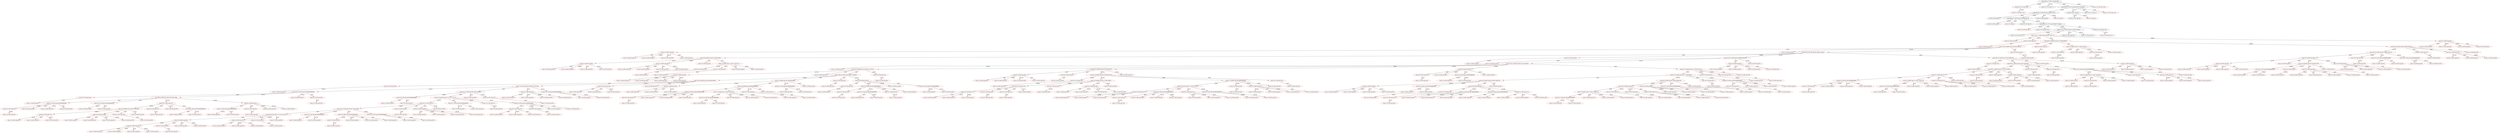 digraph {
	2194901511112 [label="count:5000 Q:1732991 exp:346.5982" color=black]
	2194899092680 [label="count:20 Q:-1017 exp:-50.85" color=black]
	2194901511112 -> 2194899092680 [label=NORTH]
	2194901516616 [label="count:10 Q:-513 exp:-51.3" color=black]
	2194901511112 -> 2194901516616 [label=SOUTH]
	2194899510216 [label="count:4960 Q:1735521 exp:349.90342741935484" color=black]
	2194901511112 -> 2194899510216 [label=EAST]
	2194901511752 [label="count:10 Q:-1000 exp:-100.0" color=red]
	2194901511112 -> 2194901511752 [label=WEST]
	2194901518024 [label="count:10 Q:-1000 exp:-100.0" color=red]
	2194899092680 -> 2194901518024 [label=NORTH]
	2194901547656 [label="count:4900 Q:1736188 exp:354.3240816326531" color=black]
	2194899510216 -> 2194901547656 [label=NORTH]
	2194901553224 [label="count:30 Q:867 exp:28.9" color=black]
	2194899510216 -> 2194901553224 [label=SOUTH]
	2194901548360 [label="count:10 Q:-417 exp:-41.7" color=black]
	2194899510216 -> 2194901548360 [label=WEST]
	2194901546888 [label="count:10 Q:-1000 exp:-100.0" color=red]
	2194899510216 -> 2194901546888 [label=EAST]
	2194901565128 [label="count:10 Q:88 exp:8.8" color=black]
	2194901547656 -> 2194901565128 [label=WEST]
	2194901569992 [label="count:4860 Q:1734934 exp:356.982304526749" color=black]
	2194901547656 -> 2194901569992 [label=SOUTH]
	2194901563720 [label="count:10 Q:386 exp:38.6" color=black]
	2194901547656 -> 2194901563720 [label=EAST]
	2194901564424 [label="count:10 Q:0 exp:0.0" color=red]
	2194901547656 -> 2194901564424 [label=NORTH]
	2194901555016 [label="count:10 Q:185 exp:18.5" color=black]
	2194901553224 -> 2194901555016 [label=WEST]
	2194901555720 [label="count:10 Q:0 exp:0.0" color=red]
	2194901553224 -> 2194901555720 [label=SOUTH]
	2194901578504 [label="count:10 Q:483 exp:48.3" color=black]
	2194901569992 -> 2194901578504 [label=NORTH]
	2194901577800 [label="count:10 Q:0 exp:0.0" color=red]
	2194901569992 -> 2194901577800 [label=EAST]
	2194901579208 [label="count:10 Q:781 exp:78.1" color=black]
	2194901569992 -> 2194901579208 [label=WEST]
	2194901579912 [label="count:4820 Q:1732787 exp:359.499377593361" color=black]
	2194901569992 -> 2194901579912 [label=SOUTH]
	2194901663496 [label="count:10 Q:1000 exp:100.0" color=red]
	2194901579912 -> 2194901663496 [label=SOUTH]
	2194901662792 [label="count:10 Q:1286 exp:128.6" color=black]
	2194901579912 -> 2194901662792 [label=WEST]
	2194901662088 [label="count:4770 Q:1725631 exp:361.76750524109013" color=black]
	2194901579912 -> 2194901662088 [label=NORTH]
	2194901661064 [label="count:20 Q:2788 exp:139.4" color=black]
	2194901579912 -> 2194901661064 [label=EAST]
	2194901744072 [label="count:10 Q:1283 exp:128.3" color=black]
	2194901662088 -> 2194901744072 [label=NORTH]
	2194901743368 [label="count:4730 Q:1719000 exp:363.42494714587735" color=red]
	2194901662088 -> 2194901743368 [label=EAST]
	2194901744776 [label="count:10 Q:1683 exp:168.3" color=black]
	2194901662088 -> 2194901744776 [label=WEST]
	2194901745480 [label="count:10 Q:1483 exp:148.3" color=black]
	2194901662088 -> 2194901745480 [label=SOUTH]
	2194901752456 [label="count:10 Q:1000 exp:100.0" color=red]
	2194901661064 -> 2194901752456 [label=SOUTH]
	2194901881160 [label="count:10 Q:3000 exp:300.0" color=red]
	2194901743368 -> 2194901881160 [label=EAST]
	2194901883272 [label="count:20 Q:7000 exp:350.0" color=red]
	2194901743368 -> 2194901883272 [label=SOUTH]
	2194901882568 [label="count:4640 Q:1687000 exp:363.57758620689657" color=red]
	2194901743368 -> 2194901882568 [label=WEST]
	2194901881864 [label="count:50 Q:18000 exp:360.0" color=red]
	2194901743368 -> 2194901881864 [label=NORTH]
	2194901883976 [label="count:10 Q:3000 exp:300.0" color=red]
	2194901883272 -> 2194901883976 [label=EAST]
	2194901901384 [label="count:4120 Q:1499000 exp:363.8349514563107" color=red]
	2194901882568 -> 2194901901384 [label=SOUTH]
	2194901892424 [label="count:20 Q:7000 exp:350.0" color=red]
	2194901882568 -> 2194901892424 [label=WEST]
	2194901891016 [label="count:70 Q:25000 exp:357.14285714285717" color=red]
	2194901882568 -> 2194901891016 [label=EAST]
	2194901891720 [label="count:420 Q:152000 exp:361.9047619047619" color=red]
	2194901882568 -> 2194901891720 [label=NORTH]
	2194901918664 [label="count:10 Q:4000 exp:400.0" color=red]
	2194901881864 -> 2194901918664 [label=WEST]
	2194901917960 [label="count:10 Q:3000 exp:300.0" color=red]
	2194901881864 -> 2194901917960 [label=NORTH]
	2194901919368 [label="count:10 Q:4000 exp:400.0" color=red]
	2194901881864 -> 2194901919368 [label=SOUTH]
	2194901904904 [label="count:10 Q:3000 exp:300.0" color=red]
	2194901881864 -> 2194901904904 [label=EAST]
	2194901903496 [label="count:50 Q:18000 exp:360.0" color=red]
	2194901901384 -> 2194901903496 [label=WEST]
	2194901904200 [label="count:10 Q:3000 exp:300.0" color=red]
	2194901901384 -> 2194901904200 [label=SOUTH]
	2194901902792 [label="count:4030 Q:1467000 exp:364.0198511166253" color=red]
	2194901901384 -> 2194901902792 [label=NORTH]
	2194901902088 [label="count:20 Q:7000 exp:350.0" color=red]
	2194901901384 -> 2194901902088 [label=EAST]
	2194901921544 [label="count:10 Q:3000 exp:300.0" color=red]
	2194901892424 -> 2194901921544 [label=WEST]
	2194901931912 [label="count:20 Q:7000 exp:350.0" color=red]
	2194901891016 -> 2194901931912 [label=NORTH]
	2194901931208 [label="count:10 Q:3000 exp:300.0" color=red]
	2194901891016 -> 2194901931208 [label=EAST]
	2194901933320 [label="count:20 Q:7000 exp:350.0" color=red]
	2194901891016 -> 2194901933320 [label=SOUTH]
	2194901932616 [label="count:10 Q:4000 exp:400.0" color=red]
	2194901891016 -> 2194901932616 [label=WEST]
	2194901944392 [label="count:340 Q:124000 exp:364.70588235294116" color=red]
	2194901891720 -> 2194901944392 [label=SOUTH]
	2194901943688 [label="count:20 Q:7000 exp:350.0" color=red]
	2194901891720 -> 2194901943688 [label=WEST]
	2194901934024 [label="count:40 Q:14000 exp:350.0" color=red]
	2194901891720 -> 2194901934024 [label=EAST]
	2194901942984 [label="count:10 Q:3000 exp:300.0" color=red]
	2194901891720 -> 2194901942984 [label=NORTH]
	2194901988168 [label="count:10 Q:4000 exp:400.0" color=red]
	2194901903496 -> 2194901988168 [label=EAST]
	2194901989000 [label="count:10 Q:4000 exp:400.0" color=red]
	2194901903496 -> 2194901989000 [label=NORTH]
	2194901990408 [label="count:10 Q:3000 exp:300.0" color=red]
	2194901903496 -> 2194901990408 [label=SOUTH]
	2194901989704 [label="count:10 Q:3000 exp:300.0" color=red]
	2194901903496 -> 2194901989704 [label=WEST]
	2194901991112 [label="count:190 Q:69000 exp:363.1578947368421" color=red]
	2194901902792 -> 2194901991112 [label=EAST]
	2194901995976 [label="count:20 Q:7000 exp:350.0" color=red]
	2194901902792 -> 2194901995976 [label=NORTH]
	2194901997384 [label="count:3230 Q:1176000 exp:364.0866873065016" color=red]
	2194901902792 -> 2194901997384 [label=SOUTH]
	2194901996680 [label="count:580 Q:211000 exp:363.7931034482759" color=red]
	2194901902792 -> 2194901996680 [label=WEST]
	2194902011400 [label="count:10 Q:3000 exp:300.0" color=red]
	2194901902088 -> 2194902011400 [label=SOUTH]
	2194902053128 [label="count:10 Q:3000 exp:300.0" color=red]
	2194901931912 -> 2194902053128 [label=NORTH]
	2194902069704 [label="count:10 Q:3000 exp:300.0" color=red]
	2194901933320 -> 2194902069704 [label=SOUTH]
	2194901945096 [label="count:250 Q:91000 exp:364.0" color=red]
	2194901944392 -> 2194901945096 [label=EAST]
	2194901945800 [label="count:20 Q:7000 exp:350.0" color=red]
	2194901944392 -> 2194901945800 [label=NORTH]
	2194901950664 [label="count:30 Q:11000 exp:366.6666666666667" color=red]
	2194901944392 -> 2194901950664 [label=WEST]
	2194901951368 [label="count:30 Q:11000 exp:366.6666666666667" color=red]
	2194901944392 -> 2194901951368 [label=SOUTH]
	2194901964616 [label="count:10 Q:3000 exp:300.0" color=red]
	2194901943688 -> 2194901964616 [label=WEST]
	2194901972296 [label="count:10 Q:4000 exp:400.0" color=red]
	2194901934024 -> 2194901972296 [label=SOUTH]
	2194901966024 [label="count:10 Q:3000 exp:300.0" color=red]
	2194901934024 -> 2194901966024 [label=EAST]
	2194901966728 [label="count:10 Q:3000 exp:300.0" color=red]
	2194901934024 -> 2194901966728 [label=NORTH]
	2194902008520 [label="count:50 Q:18000 exp:360.0" color=red]
	2194901991112 -> 2194902008520 [label=SOUTH]
	2194901998856 [label="count:50 Q:18000 exp:360.0" color=red]
	2194901991112 -> 2194901998856 [label=NORTH]
	2194901998088 [label="count:10 Q:3000 exp:300.0" color=red]
	2194901991112 -> 2194901998088 [label=EAST]
	2194901999560 [label="count:70 Q:26000 exp:371.42857142857144" color=red]
	2194901991112 -> 2194901999560 [label=WEST]
	2194902016968 [label="count:10 Q:3000 exp:300.0" color=red]
	2194901995976 -> 2194902016968 [label=NORTH]
	2194902028744 [label="count:20 Q:7000 exp:350.0" color=red]
	2194901997384 -> 2194902028744 [label=WEST]
	2194902019784 [label="count:3140 Q:1144000 exp:364.3312101910828" color=red]
	2194901997384 -> 2194902019784 [label=NORTH]
	2194902019080 [label="count:50 Q:18000 exp:360.0" color=red]
	2194901997384 -> 2194902019080 [label=EAST]
	2194902029448 [label="count:10 Q:3000 exp:300.0" color=red]
	2194901997384 -> 2194902029448 [label=SOUTH]
	2194902030856 [label="count:20 Q:7000 exp:350.0" color=red]
	2194901996680 -> 2194902030856 [label=NORTH]
	2194902030152 [label="count:490 Q:179000 exp:365.3061224489796" color=red]
	2194901996680 -> 2194902030152 [label=EAST]
	2194902031560 [label="count:10 Q:3000 exp:300.0" color=red]
	2194901996680 -> 2194902031560 [label=WEST]
	2194902032264 [label="count:50 Q:18000 exp:360.0" color=red]
	2194901996680 -> 2194902032264 [label=SOUTH]
	2194901954248 [label="count:50 Q:18000 exp:360.0" color=red]
	2194901945096 -> 2194901954248 [label=SOUTH]
	2194901952072 [label="count:10 Q:3000 exp:300.0" color=red]
	2194901945096 -> 2194901952072 [label=EAST]
	2194901953544 [label="count:130 Q:48000 exp:369.2307692307692" color=red]
	2194901945096 -> 2194901953544 [label=WEST]
	2194901952840 [label="count:50 Q:18000 exp:360.0" color=red]
	2194901945096 -> 2194901952840 [label=NORTH]
	2194901973704 [label="count:10 Q:3000 exp:300.0" color=red]
	2194901945800 -> 2194901973704 [label=NORTH]
	2194902071112 [label="count:10 Q:4000 exp:400.0" color=red]
	2194901950664 -> 2194902071112 [label=NORTH]
	2194902071816 [label="count:10 Q:3000 exp:300.0" color=red]
	2194901950664 -> 2194902071816 [label=WEST]
	2194902124104 [label="count:10 Q:4000 exp:400.0" color=red]
	2194901951368 -> 2194902124104 [label=NORTH]
	2194902125512 [label="count:10 Q:3000 exp:300.0" color=red]
	2194901951368 -> 2194902125512 [label=SOUTH]
	2194902078856 [label="count:10 Q:4000 exp:400.0" color=red]
	2194902008520 -> 2194902078856 [label=WEST]
	2194902078152 [label="count:10 Q:4000 exp:400.0" color=red]
	2194902008520 -> 2194902078152 [label=NORTH]
	2194902073224 [label="count:10 Q:3000 exp:300.0" color=red]
	2194902008520 -> 2194902073224 [label=EAST]
	2194902079560 [label="count:10 Q:3000 exp:300.0" color=red]
	2194902008520 -> 2194902079560 [label=SOUTH]
	2194902086536 [label="count:10 Q:4000 exp:400.0" color=red]
	2194901998856 -> 2194902086536 [label=SOUTH]
	2194902085832 [label="count:10 Q:4000 exp:400.0" color=red]
	2194901998856 -> 2194902085832 [label=WEST]
	2194902080264 [label="count:10 Q:3000 exp:300.0" color=red]
	2194901998856 -> 2194902080264 [label=EAST]
	2194902080968 [label="count:10 Q:3000 exp:300.0" color=red]
	2194901998856 -> 2194902080968 [label=NORTH]
	2194902100488 [label="count:20 Q:7000 exp:350.0" color=red]
	2194901999560 -> 2194902100488 [label=SOUTH]
	2194902099784 [label="count:20 Q:7000 exp:350.0" color=red]
	2194901999560 -> 2194902099784 [label=WEST]
	2194902098376 [label="count:10 Q:4000 exp:400.0" color=red]
	2194901999560 -> 2194902098376 [label=EAST]
	2194902099080 [label="count:10 Q:4000 exp:400.0" color=red]
	2194901999560 -> 2194902099080 [label=NORTH]
	2194902043400 [label="count:10 Q:3000 exp:300.0" color=red]
	2194902028744 -> 2194902043400 [label=SOUTH]
	2194902197064 [label="count:1780 Q:649000 exp:364.60674157303373" color=red]
	2194902019784 -> 2194902197064 [label=WEST]
	2194902197768 [label="count:600 Q:218000 exp:363.3333333333333" color=red]
	2194902019784 -> 2194902197768 [label=SOUTH]
	2194902196360 [label="count:80 Q:29000 exp:362.5" color=red]
	2194902019784 -> 2194902196360 [label=NORTH]
	2194902183304 [label="count:670 Q:244000 exp:364.17910447761193" color=red]
	2194902019784 -> 2194902183304 [label=EAST]
	2194902206152 [label="count:10 Q:4000 exp:400.0" color=red]
	2194902019080 -> 2194902206152 [label=NORTH]
	2194902206856 [label="count:10 Q:4000 exp:400.0" color=red]
	2194902019080 -> 2194902206856 [label=WEST]
	2194902207560 [label="count:10 Q:3000 exp:300.0" color=red]
	2194902019080 -> 2194902207560 [label=SOUTH]
	2194902205448 [label="count:10 Q:3000 exp:300.0" color=red]
	2194902019080 -> 2194902205448 [label=EAST]
	2194902088712 [label="count:10 Q:3000 exp:300.0" color=red]
	2194902030856 -> 2194902088712 [label=WEST]
	2194902380232 [label="count:290 Q:106000 exp:365.51724137931035" color=red]
	2194902030152 -> 2194902380232 [label=WEST]
	2194902379528 [label="count:20 Q:7000 exp:350.0" color=red]
	2194902030152 -> 2194902379528 [label=NORTH]
	2194902378824 [label="count:20 Q:7000 exp:350.0" color=red]
	2194902030152 -> 2194902378824 [label=EAST]
	2194902385096 [label="count:150 Q:55000 exp:366.6666666666667" color=red]
	2194902030152 -> 2194902385096 [label=SOUTH]
	2194902388616 [label="count:10 Q:4000 exp:400.0" color=red]
	2194902032264 -> 2194902388616 [label=EAST]
	2194902403144 [label="count:10 Q:3000 exp:300.0" color=red]
	2194902032264 -> 2194902403144 [label=SOUTH]
	2194902401736 [label="count:10 Q:4000 exp:400.0" color=red]
	2194902032264 -> 2194902401736 [label=NORTH]
	2194902402440 [label="count:10 Q:3000 exp:300.0" color=red]
	2194902032264 -> 2194902402440 [label=WEST]
	2194902131784 [label="count:10 Q:4000 exp:400.0" color=red]
	2194901954248 -> 2194902131784 [label=WEST]
	2194902131080 [label="count:10 Q:4000 exp:400.0" color=red]
	2194901954248 -> 2194902131080 [label=NORTH]
	2194902132488 [label="count:10 Q:3000 exp:300.0" color=red]
	2194901954248 -> 2194902132488 [label=SOUTH]
	2194902126216 [label="count:10 Q:3000 exp:300.0" color=red]
	2194901954248 -> 2194902126216 [label=EAST]
	2194902133192 [label="count:30 Q:11000 exp:366.6666666666667" color=red]
	2194901953544 -> 2194902133192 [label=NORTH]
	2194902143560 [label="count:20 Q:7000 exp:350.0" color=red]
	2194901953544 -> 2194902143560 [label=SOUTH]
	2194900163784 [label="count:50 Q:19000 exp:380.0" color=red]
	2194901953544 -> 2194900163784 [label=EAST]
	2194902134600 [label="count:20 Q:7000 exp:350.0" color=red]
	2194901953544 -> 2194902134600 [label=WEST]
	2194902157512 [label="count:10 Q:4000 exp:400.0" color=red]
	2194901952840 -> 2194902157512 [label=SOUTH]
	2194902156808 [label="count:10 Q:4000 exp:400.0" color=red]
	2194901952840 -> 2194902156808 [label=WEST]
	2194902156104 [label="count:10 Q:3000 exp:300.0" color=red]
	2194901952840 -> 2194902156104 [label=NORTH]
	2194902155400 [label="count:10 Q:3000 exp:300.0" color=red]
	2194901952840 -> 2194902155400 [label=EAST]
	2194902115720 [label="count:10 Q:3000 exp:300.0" color=red]
	2194902100488 -> 2194902115720 [label=SOUTH]
	2194902117832 [label="count:10 Q:3000 exp:300.0" color=red]
	2194902099784 -> 2194902117832 [label=WEST]
	2194902204744 [label="count:50 Q:18000 exp:360.0" color=red]
	2194902197064 -> 2194902204744 [label=SOUTH]
	2194902199880 [label="count:10 Q:3000 exp:300.0" color=red]
	2194902197064 -> 2194902199880 [label=WEST]
	2194902198472 [label="count:1690 Q:617000 exp:365.0887573964497" color=red]
	2194902197064 -> 2194902198472 [label=EAST]
	2194902199176 [label="count:20 Q:7000 exp:350.0" color=red]
	2194902197064 -> 2194902199176 [label=NORTH]
	2194902213832 [label="count:50 Q:18000 exp:360.0" color=red]
	2194902197768 -> 2194902213832 [label=WEST]
	2194902208264 [label="count:20 Q:7000 exp:350.0" color=red]
	2194902197768 -> 2194902208264 [label=EAST]
	2194902213128 [label="count:510 Q:186000 exp:364.70588235294116" color=red]
	2194902197768 -> 2194902213128 [label=NORTH]
	2194902214536 [label="count:10 Q:3000 exp:300.0" color=red]
	2194902197768 -> 2194902214536 [label=SOUTH]
	2194902215240 [label="count:20 Q:7000 exp:350.0" color=red]
	2194902196360 -> 2194902215240 [label=EAST]
	2194902215944 [label="count:10 Q:3000 exp:300.0" color=red]
	2194902196360 -> 2194902215944 [label=NORTH]
	2194902216648 [label="count:30 Q:11000 exp:366.6666666666667" color=red]
	2194902196360 -> 2194902216648 [label=WEST]
	2194902225608 [label="count:10 Q:4000 exp:400.0" color=red]
	2194902196360 -> 2194902225608 [label=SOUTH]
	2194902227720 [label="count:610 Q:223000 exp:365.57377049180326" color=red]
	2194902183304 -> 2194902227720 [label=WEST]
	2194902227016 [label="count:20 Q:7000 exp:350.0" color=red]
	2194902183304 -> 2194902227016 [label=NORTH]
	2194902228424 [label="count:20 Q:7000 exp:350.0" color=red]
	2194902183304 -> 2194902228424 [label=SOUTH]
	2194902226312 [label="count:10 Q:3000 exp:300.0" color=red]
	2194902183304 -> 2194902226312 [label=EAST]
	2194902385800 [label="count:200 Q:74000 exp:370.0" color=red]
	2194902380232 -> 2194902385800 [label=EAST]
	2194902386504 [label="count:20 Q:7000 exp:350.0" color=red]
	2194902380232 -> 2194902386504 [label=NORTH]
	2194902387208 [label="count:10 Q:3000 exp:300.0" color=red]
	2194902380232 -> 2194902387208 [label=WEST]
	2194902387912 [label="count:50 Q:18000 exp:360.0" color=red]
	2194902380232 -> 2194902387912 [label=SOUTH]
	2194902404552 [label="count:10 Q:3000 exp:300.0" color=red]
	2194902379528 -> 2194902404552 [label=NORTH]
	2194902414920 [label="count:10 Q:3000 exp:300.0" color=red]
	2194902378824 -> 2194902414920 [label=EAST]
	2194902759944 [label="count:70 Q:26000 exp:371.42857142857144" color=red]
	2194902385096 -> 2194902759944 [label=NORTH]
	2194902759240 [label="count:20 Q:7000 exp:350.0" color=red]
	2194902385096 -> 2194902759240 [label=EAST]
	2194902760648 [label="count:40 Q:15000 exp:375.0" color=red]
	2194902385096 -> 2194902760648 [label=WEST]
	2194902761352 [label="count:10 Q:3000 exp:300.0" color=red]
	2194902385096 -> 2194902761352 [label=SOUTH]
	2194902146440 [label="count:10 Q:4000 exp:400.0" color=red]
	2194902133192 -> 2194902146440 [label=SOUTH]
	2194902145032 [label="count:10 Q:3000 exp:300.0" color=red]
	2194902133192 -> 2194902145032 [label=NORTH]
	2194902168584 [label="count:10 Q:3000 exp:300.0" color=red]
	2194902143560 -> 2194902168584 [label=SOUTH]
	2194902169992 [label="count:10 Q:4000 exp:400.0" color=red]
	2194900163784 -> 2194902169992 [label=NORTH]
	2194902170696 [label="count:10 Q:4000 exp:400.0" color=red]
	2194900163784 -> 2194902170696 [label=WEST]
	2194902171400 [label="count:10 Q:4000 exp:400.0" color=red]
	2194900163784 -> 2194902171400 [label=SOUTH]
	2194902169288 [label="count:10 Q:3000 exp:300.0" color=red]
	2194900163784 -> 2194902169288 [label=EAST]
	2194902181896 [label="count:10 Q:3000 exp:300.0" color=red]
	2194902134600 -> 2194902181896 [label=WEST]
	2194902426696 [label="count:10 Q:4000 exp:400.0" color=red]
	2194902204744 -> 2194902426696 [label=NORTH]
	2194902427400 [label="count:10 Q:3000 exp:300.0" color=red]
	2194902204744 -> 2194902427400 [label=WEST]
	2194902425992 [label="count:10 Q:4000 exp:400.0" color=red]
	2194902204744 -> 2194902425992 [label=EAST]
	2194902428104 [label="count:10 Q:3000 exp:300.0" color=red]
	2194902204744 -> 2194902428104 [label=SOUTH]
	2194902429512 [label="count:1230 Q:450000 exp:365.8536585365854" color=red]
	2194902198472 -> 2194902429512 [label=NORTH]
	2194902434376 [label="count:270 Q:98000 exp:362.962962962963" color=red]
	2194902198472 -> 2194902434376 [label=WEST]
	2194902428808 [label="count:20 Q:7000 exp:350.0" color=red]
	2194902198472 -> 2194902428808 [label=EAST]
	2194902435080 [label="count:160 Q:58000 exp:362.5" color=red]
	2194902198472 -> 2194902435080 [label=SOUTH]
	2194902448264 [label="count:10 Q:3000 exp:300.0" color=red]
	2194902199176 -> 2194902448264 [label=WEST]
	2194902241480 [label="count:10 Q:4000 exp:400.0" color=red]
	2194902213832 -> 2194902241480 [label=EAST]
	2194902242184 [label="count:10 Q:4000 exp:400.0" color=red]
	2194902213832 -> 2194902242184 [label=NORTH]
	2194902243592 [label="count:10 Q:3000 exp:300.0" color=red]
	2194902213832 -> 2194902243592 [label=SOUTH]
	2194902242888 [label="count:10 Q:3000 exp:300.0" color=red]
	2194902213832 -> 2194902242888 [label=WEST]
	2194902272200 [label="count:10 Q:3000 exp:300.0" color=red]
	2194902208264 -> 2194902272200 [label=EAST]
	2194902500424 [label="count:20 Q:7000 exp:350.0" color=red]
	2194902213128 -> 2194902500424 [label=NORTH]
	2194902501832 [label="count:190 Q:69000 exp:363.1578947368421" color=red]
	2194902213128 -> 2194902501832 [label=SOUTH]
	2194902499720 [label="count:270 Q:99000 exp:366.6666666666667" color=red]
	2194902213128 -> 2194902499720 [label=EAST]
	2194902501128 [label="count:20 Q:7000 exp:350.0" color=red]
	2194902213128 -> 2194902501128 [label=WEST]
	2194902656584 [label="count:10 Q:3000 exp:300.0" color=red]
	2194902215240 -> 2194902656584 [label=EAST]
	2194902669768 [label="count:10 Q:4000 exp:400.0" color=red]
	2194902216648 -> 2194902669768 [label=SOUTH]
	2194902668360 [label="count:10 Q:3000 exp:300.0" color=red]
	2194902216648 -> 2194902668360 [label=NORTH]
	2194902244296 [label="count:260 Q:95000 exp:365.38461538461536" color=red]
	2194902227720 -> 2194902244296 [label=EAST]
	2194902250568 [label="count:260 Q:95000 exp:365.38461538461536" color=red]
	2194902227720 -> 2194902250568 [label=SOUTH]
	2194902249864 [label="count:20 Q:7000 exp:350.0" color=red]
	2194902227720 -> 2194902249864 [label=WEST]
	2194902245000 [label="count:60 Q:22000 exp:366.6666666666667" color=red]
	2194902227720 -> 2194902245000 [label=NORTH]
	2194902259016 [label="count:10 Q:3000 exp:300.0" color=red]
	2194902227016 -> 2194902259016 [label=NORTH]
	2194902261128 [label="count:10 Q:3000 exp:300.0" color=red]
	2194902228424 -> 2194902261128 [label=EAST]
	2194902797448 [label="count:60 Q:22000 exp:366.6666666666667" color=red]
	2194902385800 -> 2194902797448 [label=SOUTH]
	2194902796744 [label="count:70 Q:26000 exp:371.42857142857144" color=red]
	2194902385800 -> 2194902796744 [label=WEST]
	2194902795336 [label="count:40 Q:15000 exp:375.0" color=red]
	2194902385800 -> 2194902795336 [label=EAST]
	2194902796040 [label="count:20 Q:7000 exp:350.0" color=red]
	2194902385800 -> 2194902796040 [label=NORTH]
	2194902805832 [label="count:10 Q:3000 exp:300.0" color=red]
	2194902386504 -> 2194902805832 [label=NORTH]
	2194902812104 [label="count:10 Q:4000 exp:400.0" color=red]
	2194902387912 -> 2194902812104 [label=EAST]
	2194902812808 [label="count:10 Q:4000 exp:400.0" color=red]
	2194902387912 -> 2194902812808 [label=NORTH]
	2194902813512 [label="count:10 Q:3000 exp:300.0" color=red]
	2194902387912 -> 2194902813512 [label=WEST]
	2194902814216 [label="count:10 Q:3000 exp:300.0" color=red]
	2194902387912 -> 2194902814216 [label=SOUTH]
	2194902766984 [label="count:20 Q:7000 exp:350.0" color=red]
	2194902759944 -> 2194902766984 [label=NORTH]
	2194902767688 [label="count:20 Q:7000 exp:350.0" color=red]
	2194902759944 -> 2194902767688 [label=WEST]
	2194902766216 [label="count:10 Q:4000 exp:400.0" color=red]
	2194902759944 -> 2194902766216 [label=EAST]
	2194902768392 [label="count:10 Q:4000 exp:400.0" color=red]
	2194902759944 -> 2194902768392 [label=SOUTH]
	2194902776072 [label="count:10 Q:3000 exp:300.0" color=red]
	2194902759240 -> 2194902776072 [label=EAST]
	2194902852936 [label="count:10 Q:4000 exp:400.0" color=red]
	2194902760648 -> 2194902852936 [label=NORTH]
	2194902852232 [label="count:10 Q:4000 exp:400.0" color=red]
	2194902760648 -> 2194902852232 [label=EAST]
	2194902854344 [label="count:10 Q:3000 exp:300.0" color=red]
	2194902760648 -> 2194902854344 [label=SOUTH]
	2194902435784 [label="count:20 Q:7000 exp:350.0" color=red]
	2194902429512 -> 2194902435784 [label=EAST]
	2194902446152 [label="count:1150 Q:422000 exp:366.95652173913044" color=red]
	2194902429512 -> 2194902446152 [label=SOUTH]
	2194902437192 [label="count:40 Q:14000 exp:350.0" color=red]
	2194902429512 -> 2194902437192 [label=WEST]
	2194902436488 [label="count:10 Q:3000 exp:300.0" color=red]
	2194902429512 -> 2194902436488 [label=NORTH]
	2194902454536 [label="count:40 Q:14000 exp:350.0" color=red]
	2194902434376 -> 2194902454536 [label=NORTH]
	2194902449672 [label="count:180 Q:66000 exp:366.6666666666667" color=red]
	2194902434376 -> 2194902449672 [label=EAST]
	2194902455944 [label="count:30 Q:11000 exp:366.6666666666667" color=red]
	2194902434376 -> 2194902455944 [label=SOUTH]
	2194902455240 [label="count:10 Q:3000 exp:300.0" color=red]
	2194902434376 -> 2194902455240 [label=WEST]
	2194902456648 [label="count:10 Q:3000 exp:300.0" color=red]
	2194902428808 -> 2194902456648 [label=EAST]
	2194902467784 [label="count:20 Q:7000 exp:350.0" color=red]
	2194902435080 -> 2194902467784 [label=EAST]
	2194902468488 [label="count:90 Q:33000 exp:366.6666666666667" color=red]
	2194902435080 -> 2194902468488 [label=NORTH]
	2194902469896 [label="count:10 Q:3000 exp:300.0" color=red]
	2194902435080 -> 2194902469896 [label=SOUTH]
	2194902469192 [label="count:30 Q:11000 exp:366.6666666666667" color=red]
	2194902435080 -> 2194902469192 [label=WEST]
	2194902503240 [label="count:10 Q:3000 exp:300.0" color=red]
	2194902500424 -> 2194902503240 [label=NORTH]
	2194902518408 [label="count:100 Q:37000 exp:370.0" color=red]
	2194902501832 -> 2194902518408 [label=NORTH]
	2194902517704 [label="count:20 Q:7000 exp:350.0" color=red]
	2194902501832 -> 2194902517704 [label=EAST]
	2194902519112 [label="count:50 Q:18000 exp:360.0" color=red]
	2194902501832 -> 2194902519112 [label=WEST]
	2194902528072 [label="count:10 Q:3000 exp:300.0" color=red]
	2194902501832 -> 2194902528072 [label=SOUTH]
	2194902530184 [label="count:180 Q:67000 exp:372.22222222222223" color=red]
	2194902499720 -> 2194902530184 [label=WEST]
	2194902529480 [label="count:20 Q:7000 exp:350.0" color=red]
	2194902499720 -> 2194902529480 [label=NORTH]
	2194902530888 [label="count:50 Q:18000 exp:360.0" color=red]
	2194902499720 -> 2194902530888 [label=SOUTH]
	2194902528776 [label="count:10 Q:3000 exp:300.0" color=red]
	2194902499720 -> 2194902528776 [label=EAST]
	2194902541256 [label="count:10 Q:3000 exp:300.0" color=red]
	2194902501128 -> 2194902541256 [label=WEST]
	2194902253384 [label="count:50 Q:18000 exp:360.0" color=red]
	2194902244296 -> 2194902253384 [label=SOUTH]
	2194902251976 [label="count:30 Q:11000 exp:366.6666666666667" color=red]
	2194902244296 -> 2194902251976 [label=NORTH]
	2194902252680 [label="count:160 Q:59000 exp:368.75" color=red]
	2194902244296 -> 2194902252680 [label=WEST]
	2194902251272 [label="count:10 Q:3000 exp:300.0" color=red]
	2194902244296 -> 2194902251272 [label=EAST]
	2194902283976 [label="count:160 Q:59000 exp:368.75" color=red]
	2194902250568 -> 2194902283976 [label=NORTH]
	2194902283272 [label="count:50 Q:18000 exp:360.0" color=red]
	2194902250568 -> 2194902283272 [label=EAST]
	2194902284680 [label="count:30 Q:11000 exp:366.6666666666667" color=red]
	2194902250568 -> 2194902284680 [label=WEST]
	2194902285384 [label="count:10 Q:3000 exp:300.0" color=red]
	2194902250568 -> 2194902285384 [label=SOUTH]
	2194902299848 [label="count:10 Q:3000 exp:300.0" color=red]
	2194902249864 -> 2194902299848 [label=WEST]
	2194902302664 [label="count:20 Q:7000 exp:350.0" color=red]
	2194902245000 -> 2194902302664 [label=WEST]
	2194902307528 [label="count:10 Q:4000 exp:400.0" color=red]
	2194902245000 -> 2194902307528 [label=SOUTH]
	2194902301960 [label="count:10 Q:3000 exp:300.0" color=red]
	2194902245000 -> 2194902301960 [label=NORTH]
	2194902301256 [label="count:10 Q:4000 exp:400.0" color=red]
	2194902245000 -> 2194902301256 [label=EAST]
	2194902803720 [label="count:20 Q:7000 exp:350.0" color=red]
	2194902797448 -> 2194902803720 [label=WEST]
	2194902803016 [label="count:10 Q:4000 exp:400.0" color=red]
	2194902797448 -> 2194902803016 [label=NORTH]
	2194902804424 [label="count:10 Q:3000 exp:300.0" color=red]
	2194902797448 -> 2194902804424 [label=SOUTH]
	2194902798152 [label="count:10 Q:4000 exp:400.0" color=red]
	2194902797448 -> 2194902798152 [label=EAST]
	2194902823880 [label="count:30 Q:11000 exp:366.6666666666667" color=red]
	2194902796744 -> 2194902823880 [label=NORTH]
	2194902823176 [label="count:10 Q:4000 exp:400.0" color=red]
	2194902796744 -> 2194902823176 [label=EAST]
	2194902825288 [label="count:10 Q:4000 exp:400.0" color=red]
	2194902796744 -> 2194902825288 [label=SOUTH]
	2194902824584 [label="count:10 Q:3000 exp:300.0" color=red]
	2194902796744 -> 2194902824584 [label=WEST]
	2194902835656 [label="count:10 Q:4000 exp:400.0" color=red]
	2194902795336 -> 2194902835656 [label=WEST]
	2194902836360 [label="count:10 Q:4000 exp:400.0" color=red]
	2194902795336 -> 2194902836360 [label=SOUTH]
	2194902825992 [label="count:10 Q:3000 exp:300.0" color=red]
	2194902795336 -> 2194902825992 [label=EAST]
	2194902837768 [label="count:10 Q:3000 exp:300.0" color=red]
	2194902796040 -> 2194902837768 [label=NORTH]
	2194902773960 [label="count:10 Q:3000 exp:300.0" color=red]
	2194902766984 -> 2194902773960 [label=NORTH]
	2194902860616 [label="count:10 Q:3000 exp:300.0" color=red]
	2194902767688 -> 2194902860616 [label=WEST]
	2194902479560 [label="count:10 Q:3000 exp:300.0" color=red]
	2194902435784 -> 2194902479560 [label=NORTH]
	2194902894728 [label="count:440 Q:161000 exp:365.90909090909093" color=red]
	2194902446152 -> 2194902894728 [label=NORTH]
	2194902894024 [label="count:620 Q:227000 exp:366.1290322580645" color=red]
	2194902446152 -> 2194902894024 [label=EAST]
	2194902895432 [label="count:50 Q:19000 exp:380.0" color=red]
	2194902446152 -> 2194902895432 [label=WEST]
	2194902896136 [label="count:30 Q:11000 exp:366.6666666666667" color=red]
	2194902446152 -> 2194902896136 [label=SOUTH]
	2194902907912 [label="count:10 Q:4000 exp:400.0" color=red]
	2194902437192 -> 2194902907912 [label=EAST]
	2194902917576 [label="count:10 Q:3000 exp:300.0" color=red]
	2194902437192 -> 2194902917576 [label=WEST]
	2194902908616 [label="count:10 Q:3000 exp:300.0" color=red]
	2194902437192 -> 2194902908616 [label=NORTH]
	2194902492040 [label="count:10 Q:4000 exp:400.0" color=red]
	2194902454536 -> 2194902492040 [label=SOUTH]
	2194902491336 [label="count:10 Q:3000 exp:300.0" color=red]
	2194902454536 -> 2194902491336 [label=WEST]
	2194902482376 [label="count:10 Q:3000 exp:300.0" color=red]
	2194902454536 -> 2194902482376 [label=NORTH]
	2194902703688 [label="count:60 Q:22000 exp:366.6666666666667" color=red]
	2194902449672 -> 2194902703688 [label=WEST]
	2194902702984 [label="count:70 Q:26000 exp:371.42857142857144" color=red]
	2194902449672 -> 2194902702984 [label=NORTH]
	2194902708552 [label="count:20 Q:7000 exp:350.0" color=red]
	2194902449672 -> 2194902708552 [label=SOUTH]
	2194902702280 [label="count:20 Q:7000 exp:350.0" color=red]
	2194902449672 -> 2194902702280 [label=EAST]
	2194902712072 [label="count:10 Q:4000 exp:400.0" color=red]
	2194902455944 -> 2194902712072 [label=EAST]
	2194902722440 [label="count:10 Q:3000 exp:300.0" color=red]
	2194902455944 -> 2194902722440 [label=SOUTH]
	2194902494856 [label="count:10 Q:3000 exp:300.0" color=red]
	2194902467784 -> 2194902494856 [label=SOUTH]
	2194903128264 [label="count:20 Q:7000 exp:350.0" color=red]
	2194902468488 -> 2194903128264 [label=EAST]
	2194903128968 [label="count:30 Q:11000 exp:366.6666666666667" color=red]
	2194902468488 -> 2194903128968 [label=NORTH]
	2194903134536 [label="count:20 Q:7000 exp:350.0" color=red]
	2194902468488 -> 2194903134536 [label=SOUTH]
	2194903129672 [label="count:10 Q:4000 exp:400.0" color=red]
	2194902468488 -> 2194903129672 [label=WEST]
	2194903142920 [label="count:10 Q:4000 exp:400.0" color=red]
	2194902469192 -> 2194903142920 [label=NORTH]
	2194903144328 [label="count:10 Q:3000 exp:300.0" color=red]
	2194902469192 -> 2194903144328 [label=SOUTH]
	2194902543368 [label="count:40 Q:15000 exp:375.0" color=red]
	2194902518408 -> 2194902543368 [label=NORTH]
	2194902544072 [label="count:20 Q:7000 exp:350.0" color=red]
	2194902518408 -> 2194902544072 [label=WEST]
	2194902542664 [label="count:20 Q:7000 exp:350.0" color=red]
	2194902518408 -> 2194902542664 [label=EAST]
	2194902548936 [label="count:10 Q:4000 exp:400.0" color=red]
	2194902518408 -> 2194902548936 [label=SOUTH]
	2194902562888 [label="count:10 Q:3000 exp:300.0" color=red]
	2194902517704 -> 2194902562888 [label=SOUTH]
	2194902584520 [label="count:10 Q:4000 exp:400.0" color=red]
	2194902519112 -> 2194902584520 [label=EAST]
	2194902585224 [label="count:10 Q:4000 exp:400.0" color=red]
	2194902519112 -> 2194902585224 [label=NORTH]
	2194902590792 [label="count:10 Q:3000 exp:300.0" color=red]
	2194902519112 -> 2194902590792 [label=SOUTH]
	2194902590088 [label="count:10 Q:3000 exp:300.0" color=red]
	2194902519112 -> 2194902590088 [label=WEST]
	2194902563592 [label="count:40 Q:15000 exp:375.0" color=red]
	2194902530184 -> 2194902563592 [label=EAST]
	2194902564296 [label="count:60 Q:22000 exp:366.6666666666667" color=red]
	2194902530184 -> 2194902564296 [label=NORTH]
	2194902573256 [label="count:40 Q:15000 exp:375.0" color=red]
	2194902530184 -> 2194902573256 [label=WEST]
	2194902573960 [label="count:30 Q:11000 exp:366.6666666666667" color=red]
	2194902530184 -> 2194902573960 [label=SOUTH]
	2194902581704 [label="count:10 Q:3000 exp:300.0" color=red]
	2194902529480 -> 2194902581704 [label=EAST]
	2194902592200 [label="count:10 Q:4000 exp:400.0" color=red]
	2194902530888 -> 2194902592200 [label=NORTH]
	2194902592904 [label="count:10 Q:4000 exp:400.0" color=red]
	2194902530888 -> 2194902592904 [label=WEST]
	2194902605960 [label="count:10 Q:3000 exp:300.0" color=red]
	2194902530888 -> 2194902605960 [label=SOUTH]
	2194902591496 [label="count:10 Q:3000 exp:300.0" color=red]
	2194902530888 -> 2194902591496 [label=EAST]
	2194902309640 [label="count:10 Q:4000 exp:400.0" color=red]
	2194902253384 -> 2194902309640 [label=WEST]
	2194902308936 [label="count:10 Q:4000 exp:400.0" color=red]
	2194902253384 -> 2194902308936 [label=NORTH]
	2194902308232 [label="count:10 Q:3000 exp:300.0" color=red]
	2194902253384 -> 2194902308232 [label=EAST]
	2194902310344 [label="count:10 Q:3000 exp:300.0" color=red]
	2194902253384 -> 2194902310344 [label=SOUTH]
	2194902364232 [label="count:10 Q:4000 exp:400.0" color=red]
	2194902251976 -> 2194902364232 [label=SOUTH]
	2194902354568 [label="count:10 Q:3000 exp:300.0" color=red]
	2194902251976 -> 2194902354568 [label=NORTH]
	2194902676040 [label="count:20 Q:7000 exp:350.0" color=red]
	2194902252680 -> 2194902676040 [label=WEST]
	2194902671176 [label="count:60 Q:22000 exp:366.6666666666667" color=red]
	2194902252680 -> 2194902671176 [label=NORTH]
	2194902670472 [label="count:30 Q:11000 exp:366.6666666666667" color=red]
	2194902252680 -> 2194902670472 [label=EAST]
	2194902676744 [label="count:40 Q:15000 exp:375.0" color=red]
	2194902252680 -> 2194902676744 [label=SOUTH]
	2194902320456 [label="count:70 Q:26000 exp:371.42857142857144" color=red]
	2194902283976 -> 2194902320456 [label=WEST]
	2194902321160 [label="count:20 Q:7000 exp:350.0" color=red]
	2194902283976 -> 2194902321160 [label=SOUTH]
	2194902319752 [label="count:20 Q:7000 exp:350.0" color=red]
	2194902283976 -> 2194902319752 [label=NORTH]
	2194899991368 [label="count:40 Q:15000 exp:375.0" color=red]
	2194902283976 -> 2194899991368 [label=EAST]
	2194902333640 [label="count:10 Q:4000 exp:400.0" color=red]
	2194902283272 -> 2194902333640 [label=NORTH]
	2194902334344 [label="count:10 Q:4000 exp:400.0" color=red]
	2194902283272 -> 2194902334344 [label=WEST]
	2194902332936 [label="count:10 Q:3000 exp:300.0" color=red]
	2194902283272 -> 2194902332936 [label=EAST]
	2194902335048 [label="count:10 Q:3000 exp:300.0" color=red]
	2194902283272 -> 2194902335048 [label=SOUTH]
	2194902339912 [label="count:10 Q:4000 exp:400.0" color=red]
	2194902284680 -> 2194902339912 [label=EAST]
	2194902341384 [label="count:10 Q:3000 exp:300.0" color=red]
	2194902284680 -> 2194902341384 [label=WEST]
	2194902366344 [label="count:10 Q:3000 exp:300.0" color=red]
	2194902302664 -> 2194902366344 [label=WEST]
	2194902892616 [label="count:10 Q:3000 exp:300.0" color=red]
	2194902803720 -> 2194902892616 [label=WEST]
	2194902862024 [label="count:10 Q:4000 exp:400.0" color=red]
	2194902823880 -> 2194902862024 [label=EAST]
	2194902863432 [label="count:10 Q:3000 exp:300.0" color=red]
	2194902823880 -> 2194902863432 [label=WEST]
	2194902906504 [label="count:20 Q:7000 exp:350.0" color=red]
	2194902894728 -> 2194902906504 [label=WEST]
	2194902907208 [label="count:380 Q:140000 exp:368.42105263157896" color=red]
	2194902894728 -> 2194902907208 [label=SOUTH]
	2194902905800 [label="count:10 Q:3000 exp:300.0" color=red]
	2194902894728 -> 2194902905800 [label=NORTH]
	2194902905096 [label="count:20 Q:7000 exp:350.0" color=red]
	2194902894728 -> 2194902905096 [label=EAST]
	2194902919688 [label="count:30 Q:11000 exp:366.6666666666667" color=red]
	2194902894024 -> 2194902919688 [label=NORTH]
	2194902920392 [label="count:550 Q:202000 exp:367.27272727272725" color=red]
	2194902894024 -> 2194902920392 [label=WEST]
	2194902918984 [label="count:10 Q:3000 exp:300.0" color=red]
	2194902894024 -> 2194902918984 [label=EAST]
	2194902921096 [label="count:20 Q:7000 exp:350.0" color=red]
	2194902894024 -> 2194902921096 [label=SOUTH]
	2194902932168 [label="count:10 Q:4000 exp:400.0" color=red]
	2194902895432 -> 2194902932168 [label=SOUTH]
	2194902931464 [label="count:10 Q:3000 exp:300.0" color=red]
	2194902895432 -> 2194902931464 [label=WEST]
	2194902930760 [label="count:10 Q:4000 exp:400.0" color=red]
	2194902895432 -> 2194902930760 [label=NORTH]
	2194902930056 [label="count:10 Q:4000 exp:400.0" color=red]
	2194902895432 -> 2194902930056 [label=EAST]
	2194902938440 [label="count:10 Q:4000 exp:400.0" color=red]
	2194902896136 -> 2194902938440 [label=WEST]
	2194902939144 [label="count:10 Q:3000 exp:300.0" color=red]
	2194902896136 -> 2194902939144 [label=SOUTH]
	2194902709960 [label="count:20 Q:7000 exp:350.0" color=red]
	2194902703688 -> 2194902709960 [label=NORTH]
	2194902709256 [label="count:10 Q:4000 exp:400.0" color=red]
	2194902703688 -> 2194902709256 [label=EAST]
	2194902711368 [label="count:10 Q:4000 exp:400.0" color=red]
	2194902703688 -> 2194902711368 [label=SOUTH]
	2194902710664 [label="count:10 Q:3000 exp:300.0" color=red]
	2194902703688 -> 2194902710664 [label=WEST]
	2194902723144 [label="count:30 Q:11000 exp:366.6666666666667" color=red]
	2194902702984 -> 2194902723144 [label=EAST]
	2194902724552 [label="count:10 Q:4000 exp:400.0" color=red]
	2194902702984 -> 2194902724552 [label=WEST]
	2194902729416 [label="count:10 Q:4000 exp:400.0" color=red]
	2194902702984 -> 2194902729416 [label=SOUTH]
	2194902723848 [label="count:10 Q:3000 exp:300.0" color=red]
	2194902702984 -> 2194902723848 [label=NORTH]
	2194902732232 [label="count:10 Q:3000 exp:300.0" color=red]
	2194902708552 -> 2194902732232 [label=SOUTH]
	2194902749384 [label="count:10 Q:3000 exp:300.0" color=red]
	2194902702280 -> 2194902749384 [label=EAST]
	2194903135240 [label="count:10 Q:3000 exp:300.0" color=red]
	2194903128264 -> 2194903135240 [label=EAST]
	2194903145032 [label="count:10 Q:4000 exp:400.0" color=red]
	2194903128968 -> 2194903145032 [label=EAST]
	2194903145736 [label="count:10 Q:3000 exp:300.0" color=red]
	2194903128968 -> 2194903145736 [label=NORTH]
	2194903158216 [label="count:10 Q:3000 exp:300.0" color=red]
	2194903134536 -> 2194903158216 [label=SOUTH]
	2194902549640 [label="count:10 Q:4000 exp:400.0" color=red]
	2194902543368 -> 2194902549640 [label=EAST]
	2194902551816 [label="count:10 Q:4000 exp:400.0" color=red]
	2194902543368 -> 2194902551816 [label=SOUTH]
	2194902550408 [label="count:10 Q:3000 exp:300.0" color=red]
	2194902543368 -> 2194902550408 [label=NORTH]
	2194902608072 [label="count:10 Q:3000 exp:300.0" color=red]
	2194902544072 -> 2194902608072 [label=WEST]
	2194902641416 [label="count:10 Q:3000 exp:300.0" color=red]
	2194902542664 -> 2194902641416 [label=EAST]
	2194902575432 [label="count:10 Q:4000 exp:400.0" color=red]
	2194902563592 -> 2194902575432 [label=NORTH]
	2194902576136 [label="count:10 Q:4000 exp:400.0" color=red]
	2194902563592 -> 2194902576136 [label=WEST]
	2194902574664 [label="count:10 Q:3000 exp:300.0" color=red]
	2194902563592 -> 2194902574664 [label=EAST]
	2194902619144 [label="count:20 Q:7000 exp:350.0" color=red]
	2194902564296 -> 2194902619144 [label=WEST]
	2194902609480 [label="count:10 Q:4000 exp:400.0" color=red]
	2194902564296 -> 2194902609480 [label=EAST]
	2194902619848 [label="count:10 Q:4000 exp:400.0" color=red]
	2194902564296 -> 2194902619848 [label=SOUTH]
	2194902618440 [label="count:10 Q:3000 exp:300.0" color=red]
	2194902564296 -> 2194902618440 [label=NORTH]
	2194902621256 [label="count:10 Q:4000 exp:400.0" color=red]
	2194902573256 -> 2194902621256 [label=NORTH]
	2194902630920 [label="count:10 Q:4000 exp:400.0" color=red]
	2194902573256 -> 2194902630920 [label=SOUTH]
	2194902621960 [label="count:10 Q:3000 exp:300.0" color=red]
	2194902573256 -> 2194902621960 [label=WEST]
	2194902632328 [label="count:10 Q:4000 exp:400.0" color=red]
	2194902573960 -> 2194902632328 [label=NORTH]
	2194902633736 [label="count:10 Q:3000 exp:300.0" color=red]
	2194902573960 -> 2194902633736 [label=SOUTH]
	2194902678856 [label="count:10 Q:3000 exp:300.0" color=red]
	2194902676040 -> 2194902678856 [label=WEST]
	2194902685704 [label="count:20 Q:7000 exp:350.0" color=red]
	2194902671176 -> 2194902685704 [label=WEST]
	2194902686408 [label="count:10 Q:4000 exp:400.0" color=red]
	2194902671176 -> 2194902686408 [label=SOUTH]
	2194901191240 [label="count:10 Q:4000 exp:400.0" color=red]
	2194902671176 -> 2194901191240 [label=EAST]
	2194902684424 [label="count:10 Q:3000 exp:300.0" color=red]
	2194902671176 -> 2194902684424 [label=NORTH]
	2194902700872 [label="count:10 Q:4000 exp:400.0" color=red]
	2194902670472 -> 2194902700872 [label=WEST]
	2194902687112 [label="count:10 Q:3000 exp:300.0" color=red]
	2194902670472 -> 2194902687112 [label=EAST]
	2194902873096 [label="count:10 Q:4000 exp:400.0" color=red]
	2194902676744 -> 2194902873096 [label=EAST]
	2194902874504 [label="count:10 Q:4000 exp:400.0" color=red]
	2194902676744 -> 2194902874504 [label=WEST]
	2194902875208 [label="count:10 Q:3000 exp:300.0" color=red]
	2194902676744 -> 2194902875208 [label=SOUTH]
	2194902322568 [label="count:30 Q:11000 exp:366.6666666666667" color=red]
	2194902320456 -> 2194902322568 [label=NORTH]
	2194902321864 [label="count:10 Q:4000 exp:400.0" color=red]
	2194902320456 -> 2194902321864 [label=EAST]
	2194902332232 [label="count:10 Q:4000 exp:400.0" color=red]
	2194902320456 -> 2194902332232 [label=SOUTH]
	2194902331528 [label="count:10 Q:3000 exp:300.0" color=red]
	2194902320456 -> 2194902331528 [label=WEST]
	2194902353160 [label="count:10 Q:3000 exp:300.0" color=red]
	2194902321160 -> 2194902353160 [label=SOUTH]
	2194902376712 [label="count:10 Q:3000 exp:300.0" color=red]
	2194902319752 -> 2194902376712 [label=NORTH]
	2194903296968 [label="count:10 Q:4000 exp:400.0" color=red]
	2194899991368 -> 2194903296968 [label=SOUTH]
	2194903295560 [label="count:10 Q:4000 exp:400.0" color=red]
	2194899991368 -> 2194903295560 [label=NORTH]
	2194903294856 [label="count:10 Q:3000 exp:300.0" color=red]
	2194899991368 -> 2194903294856 [label=EAST]
	2194902941256 [label="count:10 Q:3000 exp:300.0" color=red]
	2194902906504 -> 2194902941256 [label=WEST]
	2194903171272 [label="count:60 Q:22000 exp:366.6666666666667" color=red]
	2194902907208 -> 2194903171272 [label=EAST]
	2194903172680 [label="count:30 Q:11000 exp:366.6666666666667" color=red]
	2194902907208 -> 2194903172680 [label=WEST]
	2194903173384 [label="count:200 Q:74000 exp:370.0" color=red]
	2194902907208 -> 2194903173384 [label=SOUTH]
	2194903171976 [label="count:80 Q:29000 exp:362.5" color=red]
	2194902907208 -> 2194903171976 [label=NORTH]
	2194903181064 [label="count:10 Q:3000 exp:300.0" color=red]
	2194902905096 -> 2194903181064 [label=EAST]
	2194902952328 [label="count:10 Q:4000 exp:400.0" color=red]
	2194902919688 -> 2194902952328 [label=WEST]
	2194902950920 [label="count:10 Q:3000 exp:300.0" color=red]
	2194902919688 -> 2194902950920 [label=EAST]
	2194902964104 [label="count:400 Q:147000 exp:367.5" color=red]
	2194902920392 -> 2194902964104 [label=SOUTH]
	2194902953736 [label="count:30 Q:11000 exp:366.6666666666667" color=red]
	2194902920392 -> 2194902953736 [label=EAST]
	2194902962696 [label="count:20 Q:7000 exp:350.0" color=red]
	2194902920392 -> 2194902962696 [label=NORTH]
	2194902963400 [label="count:90 Q:33000 exp:366.6666666666667" color=red]
	2194902920392 -> 2194902963400 [label=WEST]
	2194902979976 [label="count:10 Q:3000 exp:300.0" color=red]
	2194902921096 -> 2194902979976 [label=EAST]
	2194902757832 [label="count:10 Q:3000 exp:300.0" color=red]
	2194902709960 -> 2194902757832 [label=WEST]
	2194903126856 [label="count:10 Q:4000 exp:400.0" color=red]
	2194902723144 -> 2194903126856 [label=WEST]
	2194903113096 [label="count:10 Q:3000 exp:300.0" color=red]
	2194902723144 -> 2194903113096 [label=EAST]
	2194902639304 [label="count:10 Q:3000 exp:300.0" color=red]
	2194902619144 -> 2194902639304 [label=NORTH]
	2194902885576 [label="count:10 Q:3000 exp:300.0" color=red]
	2194902685704 -> 2194902885576 [label=WEST]
	2194903312136 [label="count:10 Q:4000 exp:400.0" color=red]
	2194902322568 -> 2194903312136 [label=SOUTH]
	2194903310728 [label="count:10 Q:3000 exp:300.0" color=red]
	2194902322568 -> 2194903310728 [label=NORTH]
	2194903174792 [label="count:20 Q:7000 exp:350.0" color=red]
	2194903171272 -> 2194903174792 [label=NORTH]
	2194903179656 [label="count:10 Q:4000 exp:400.0" color=red]
	2194903171272 -> 2194903179656 [label=WEST]
	2194903180360 [label="count:10 Q:4000 exp:400.0" color=red]
	2194903171272 -> 2194903180360 [label=SOUTH]
	2194903174088 [label="count:10 Q:3000 exp:300.0" color=red]
	2194903171272 -> 2194903174088 [label=EAST]
	2194903192840 [label="count:10 Q:4000 exp:400.0" color=red]
	2194903172680 -> 2194903192840 [label=NORTH]
	2194903193544 [label="count:10 Q:3000 exp:300.0" color=red]
	2194903172680 -> 2194903193544 [label=WEST]
	2194903203912 [label="count:130 Q:49000 exp:376.9230769230769" color=red]
	2194903173384 -> 2194903203912 [label=NORTH]
	2194903194952 [label="count:20 Q:7000 exp:350.0" color=red]
	2194903173384 -> 2194903194952 [label=EAST]
	2194903205320 [label="count:10 Q:3000 exp:300.0" color=red]
	2194903173384 -> 2194903205320 [label=SOUTH]
	2194903204616 [label="count:30 Q:11000 exp:366.6666666666667" color=red]
	2194903173384 -> 2194903204616 [label=WEST]
	2194903207432 [label="count:30 Q:11000 exp:366.6666666666667" color=red]
	2194903171976 -> 2194903207432 [label=WEST]
	2194903206024 [label="count:20 Q:7000 exp:350.0" color=red]
	2194903171976 -> 2194903206024 [label=EAST]
	2194903206728 [label="count:10 Q:3000 exp:300.0" color=red]
	2194903171976 -> 2194903206728 [label=NORTH]
	2194903216392 [label="count:10 Q:4000 exp:400.0" color=red]
	2194903171976 -> 2194903216392 [label=SOUTH]
	2194902965512 [label="count:310 Q:115000 exp:370.96774193548384" color=red]
	2194902964104 -> 2194902965512 [label=NORTH]
	2194902964808 [label="count:20 Q:7000 exp:350.0" color=red]
	2194902964104 -> 2194902964808 [label=EAST]
	2194902966216 [label="count:50 Q:18000 exp:360.0" color=red]
	2194902964104 -> 2194902966216 [label=WEST]
	2194902979272 [label="count:10 Q:3000 exp:300.0" color=red]
	2194902964104 -> 2194902979272 [label=SOUTH]
	2194902989064 [label="count:10 Q:4000 exp:400.0" color=red]
	2194902953736 -> 2194902989064 [label=SOUTH]
	2194902986952 [label="count:10 Q:3000 exp:300.0" color=red]
	2194902953736 -> 2194902986952 [label=EAST]
	2194902990472 [label="count:10 Q:3000 exp:300.0" color=red]
	2194902962696 -> 2194902990472 [label=NORTH]
	2194903002952 [label="count:40 Q:15000 exp:375.0" color=red]
	2194902963400 -> 2194903002952 [label=SOUTH]
	2194903001544 [label="count:20 Q:7000 exp:350.0" color=red]
	2194902963400 -> 2194903001544 [label=NORTH]
	2194903000840 [label="count:10 Q:4000 exp:400.0" color=red]
	2194902963400 -> 2194903000840 [label=EAST]
	2194903002248 [label="count:10 Q:3000 exp:300.0" color=red]
	2194902963400 -> 2194903002248 [label=WEST]
	2194903217800 [label="count:10 Q:3000 exp:300.0" color=red]
	2194903174792 -> 2194903217800 [label=NORTH]
	2194903228872 [label="count:40 Q:15000 exp:375.0" color=red]
	2194903203912 -> 2194903228872 [label=NORTH]
	2194903230280 [label="count:50 Q:19000 exp:380.0" color=red]
	2194903203912 -> 2194903230280 [label=SOUTH]
	2194903219912 [label="count:20 Q:7000 exp:350.0" color=red]
	2194903203912 -> 2194903219912 [label=EAST]
	2194903229576 [label="count:10 Q:4000 exp:400.0" color=red]
	2194903203912 -> 2194903229576 [label=WEST]
	2194903237960 [label="count:10 Q:3000 exp:300.0" color=red]
	2194903194952 -> 2194903237960 [label=EAST]
	2194903249032 [label="count:10 Q:4000 exp:400.0" color=red]
	2194903204616 -> 2194903249032 [label=EAST]
	2194903251144 [label="count:10 Q:3000 exp:300.0" color=red]
	2194903204616 -> 2194903251144 [label=SOUTH]
	2194903262216 [label="count:10 Q:4000 exp:400.0" color=red]
	2194903207432 -> 2194903262216 [label=SOUTH]
	2194903261512 [label="count:10 Q:3000 exp:300.0" color=red]
	2194903207432 -> 2194903261512 [label=WEST]
	2194903272712 [label="count:10 Q:3000 exp:300.0" color=red]
	2194903206024 -> 2194903272712 [label=EAST]
	2194903007816 [label="count:180 Q:67000 exp:372.22222222222223" color=red]
	2194902965512 -> 2194903007816 [label=EAST]
	2194903009992 [label="count:30 Q:11000 exp:366.6666666666667" color=red]
	2194902965512 -> 2194903009992 [label=SOUTH]
	2194903009288 [label="count:60 Q:22000 exp:366.6666666666667" color=red]
	2194902965512 -> 2194903009288 [label=WEST]
	2194903008584 [label="count:30 Q:11000 exp:366.6666666666667" color=red]
	2194902965512 -> 2194903008584 [label=NORTH]
	2194899772680 [label="count:10 Q:3000 exp:300.0" color=red]
	2194902964808 -> 2194899772680 [label=EAST]
	2194903039368 [label="count:10 Q:4000 exp:400.0" color=red]
	2194902966216 -> 2194903039368 [label=EAST]
	2194903044232 [label="count:10 Q:4000 exp:400.0" color=red]
	2194902966216 -> 2194903044232 [label=NORTH]
	2194903044936 [label="count:10 Q:3000 exp:300.0" color=red]
	2194902966216 -> 2194903044936 [label=WEST]
	2194903045640 [label="count:10 Q:3000 exp:300.0" color=red]
	2194902966216 -> 2194903045640 [label=SOUTH]
	2194903036552 [label="count:10 Q:4000 exp:400.0" color=red]
	2194903002952 -> 2194903036552 [label=EAST]
	2194903037256 [label="count:10 Q:4000 exp:400.0" color=red]
	2194903002952 -> 2194903037256 [label=NORTH]
	2194903037960 [label="count:10 Q:3000 exp:300.0" color=red]
	2194903002952 -> 2194903037960 [label=WEST]
	2194903054024 [label="count:10 Q:3000 exp:300.0" color=red]
	2194903001544 -> 2194903054024 [label=NORTH]
	2194903237256 [label="count:10 Q:4000 exp:400.0" color=red]
	2194903228872 -> 2194903237256 [label=SOUTH]
	2194903230984 [label="count:10 Q:4000 exp:400.0" color=red]
	2194903228872 -> 2194903230984 [label=EAST]
	2194903231688 [label="count:10 Q:3000 exp:300.0" color=red]
	2194903228872 -> 2194903231688 [label=NORTH]
	2194903263624 [label="count:10 Q:4000 exp:400.0" color=red]
	2194903230280 -> 2194903263624 [label=NORTH]
	2194903262920 [label="count:10 Q:4000 exp:400.0" color=red]
	2194903230280 -> 2194903262920 [label=EAST]
	2194903264328 [label="count:10 Q:4000 exp:400.0" color=red]
	2194903230280 -> 2194903264328 [label=WEST]
	2194903265032 [label="count:10 Q:3000 exp:300.0" color=red]
	2194903230280 -> 2194903265032 [label=SOUTH]
	2194903269896 [label="count:10 Q:3000 exp:300.0" color=red]
	2194903219912 -> 2194903269896 [label=EAST]
	2194903020360 [label="count:100 Q:38000 exp:380.0" color=red]
	2194903007816 -> 2194903020360 [label=WEST]
	2194903021064 [label="count:40 Q:15000 exp:375.0" color=red]
	2194903007816 -> 2194903021064 [label=SOUTH]
	2194903019656 [label="count:20 Q:7000 exp:350.0" color=red]
	2194903007816 -> 2194903019656 [label=NORTH]
	2194903010696 [label="count:10 Q:3000 exp:300.0" color=red]
	2194903007816 -> 2194903010696 [label=EAST]
	2194903046344 [label="count:10 Q:4000 exp:400.0" color=red]
	2194903009992 -> 2194903046344 [label=EAST]
	2194903052616 [label="count:10 Q:3000 exp:300.0" color=red]
	2194903009992 -> 2194903052616 [label=SOUTH]
	2194903062408 [label="count:20 Q:7000 exp:350.0" color=red]
	2194903009288 -> 2194903062408 [label=SOUTH]
	2194903061000 [label="count:10 Q:4000 exp:400.0" color=red]
	2194903009288 -> 2194903061000 [label=NORTH]
	2194903061704 [label="count:10 Q:3000 exp:300.0" color=red]
	2194903009288 -> 2194903061704 [label=WEST]
	2194903056136 [label="count:10 Q:4000 exp:400.0" color=red]
	2194903009288 -> 2194903056136 [label=EAST]
	2194903064520 [label="count:10 Q:4000 exp:400.0" color=red]
	2194903008584 -> 2194903064520 [label=WEST]
	2194903063816 [label="count:10 Q:3000 exp:300.0" color=red]
	2194903008584 -> 2194903063816 [label=NORTH]
	2194903078984 [label="count:50 Q:19000 exp:380.0" color=red]
	2194903020360 -> 2194903078984 [label=NORTH]
	2194903079688 [label="count:20 Q:7000 exp:350.0" color=red]
	2194903020360 -> 2194903079688 [label=WEST]
	2194903078280 [label="count:10 Q:4000 exp:400.0" color=red]
	2194903020360 -> 2194903078280 [label=EAST]
	2194903080392 [label="count:10 Q:4000 exp:400.0" color=red]
	2194903020360 -> 2194903080392 [label=SOUTH]
	2194903101896 [label="count:10 Q:4000 exp:400.0" color=red]
	2194903021064 -> 2194903101896 [label=WEST]
	2194903092936 [label="count:10 Q:4000 exp:400.0" color=red]
	2194903021064 -> 2194903092936 [label=NORTH]
	2194903102600 [label="count:10 Q:3000 exp:300.0" color=red]
	2194903021064 -> 2194903102600 [label=SOUTH]
	2194903103304 [label="count:10 Q:3000 exp:300.0" color=red]
	2194903019656 -> 2194903103304 [label=EAST]
	2194903289288 [label="count:10 Q:3000 exp:300.0" color=red]
	2194903062408 -> 2194903289288 [label=WEST]
	2194903091528 [label="count:10 Q:4000 exp:400.0" color=red]
	2194903078984 -> 2194903091528 [label=SOUTH]
	2194903090824 [label="count:10 Q:4000 exp:400.0" color=red]
	2194903078984 -> 2194903090824 [label=WEST]
	2194903089352 [label="count:10 Q:4000 exp:400.0" color=red]
	2194903078984 -> 2194903089352 [label=EAST]
	2194903090120 [label="count:10 Q:3000 exp:300.0" color=red]
	2194903078984 -> 2194903090120 [label=NORTH]
	2194903111688 [label="count:10 Q:3000 exp:300.0" color=red]
	2194903079688 -> 2194903111688 [label=WEST]
}
